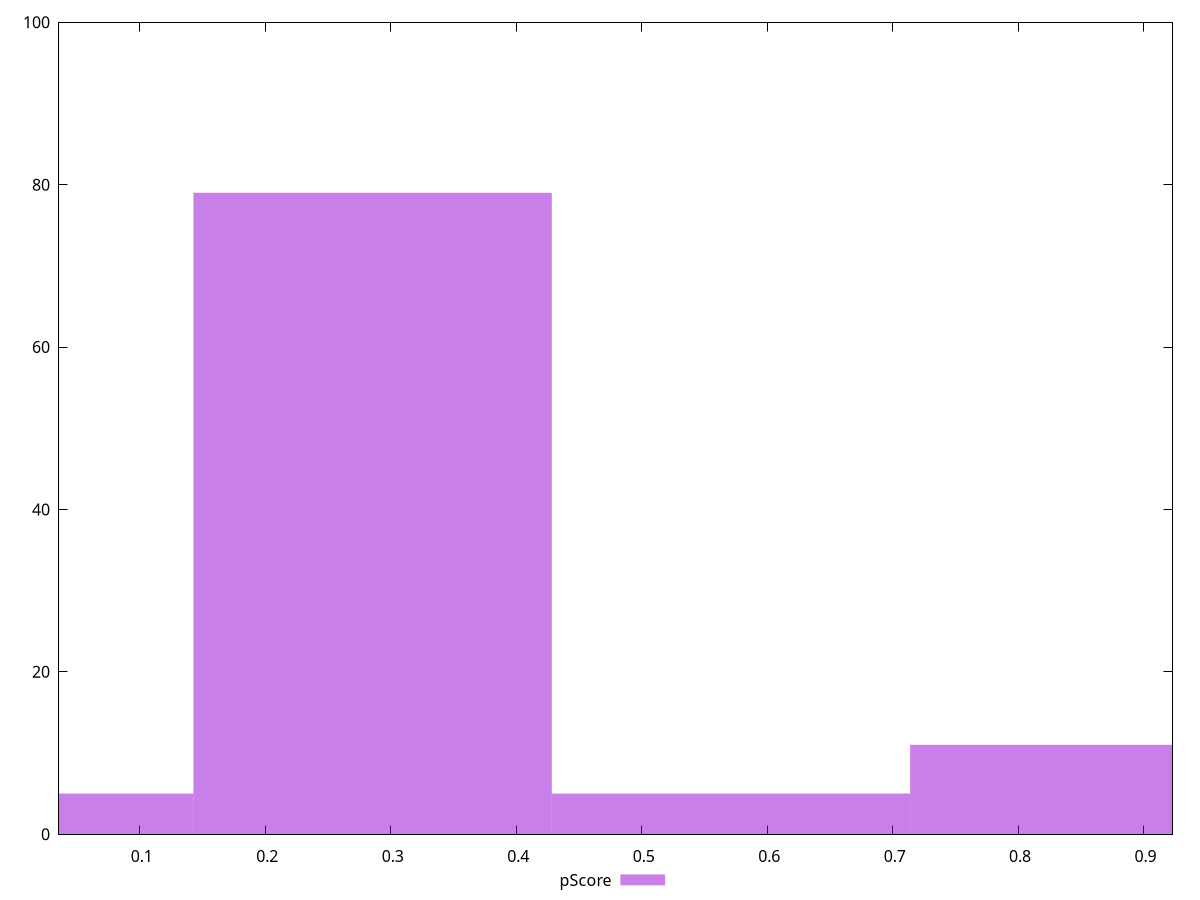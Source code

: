 reset

$pScore <<EOF
0.28558019532346157 79
0.8567405859703847 11
0.5711603906469231 5
0 5
EOF

set key outside below
set boxwidth 0.28558019532346157
set xrange [0.035658611807630525:0.9230295003292361]
set yrange [0:100]
set trange [0:100]
set style fill transparent solid 0.5 noborder
set terminal svg size 640, 490 enhanced background rgb 'white'
set output "reprap/first-meaningful-paint/samples/pages+cached+noexternal/pScore/histogram.svg"

plot $pScore title "pScore" with boxes

reset
